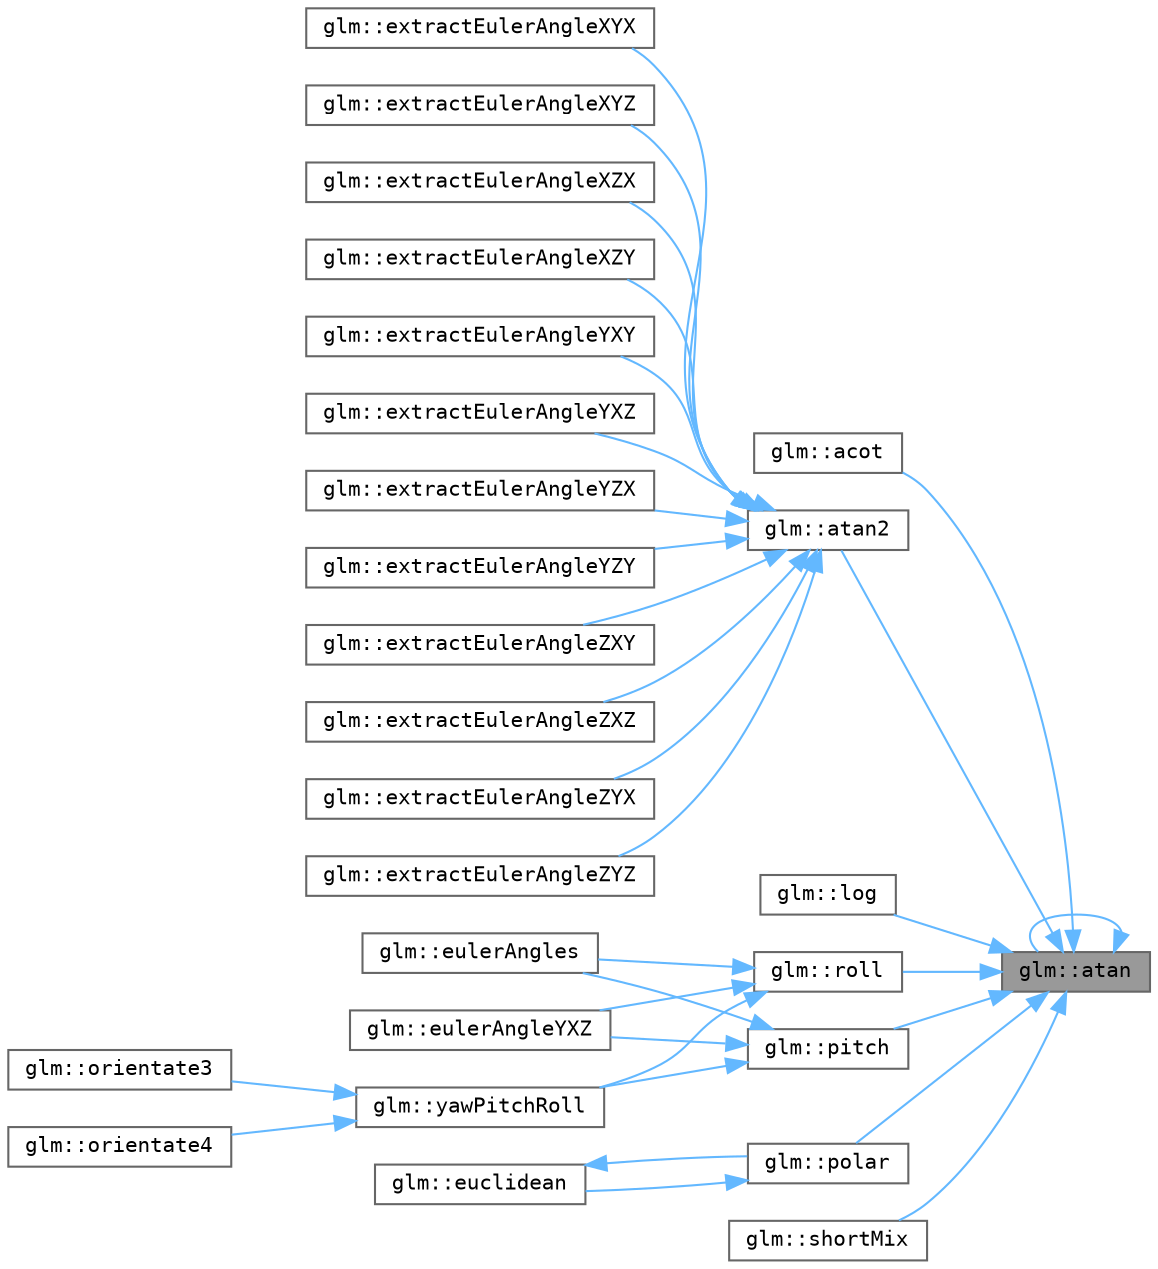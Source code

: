 digraph "glm::atan"
{
 // LATEX_PDF_SIZE
  bgcolor="transparent";
  edge [fontname=Terminal,fontsize=10,labelfontname=Helvetica,labelfontsize=10];
  node [fontname=Terminal,fontsize=10,shape=box,height=0.2,width=0.4];
  rankdir="RL";
  Node1 [label="glm::atan",height=0.2,width=0.4,color="gray40", fillcolor="grey60", style="filled", fontcolor="black",tooltip=" "];
  Node1 -> Node2 [dir="back",color="steelblue1",style="solid"];
  Node2 [label="glm::acot",height=0.2,width=0.4,color="grey40", fillcolor="white", style="filled",URL="$group__ext__scalar__reciprocal.html#gaeadfb9c9d71093f7865b2ba2ca8d104d",tooltip=" "];
  Node1 -> Node1 [dir="back",color="steelblue1",style="solid"];
  Node1 -> Node3 [dir="back",color="steelblue1",style="solid"];
  Node3 [label="glm::atan2",height=0.2,width=0.4,color="grey40", fillcolor="white", style="filled",URL="$group__gtx__compatibility.html#ga9e7b4e9a672898b8cf80ef8ab414f87a",tooltip="Arc tangent. Returns an angle whose tangent is y/x. The signs of x and y are used to determine what q..."];
  Node3 -> Node4 [dir="back",color="steelblue1",style="solid"];
  Node4 [label="glm::extractEulerAngleXYX",height=0.2,width=0.4,color="grey40", fillcolor="white", style="filled",URL="$group__gtx__euler__angles.html#gadec3152f46d46dcd32974f0a2c0a7735",tooltip=" "];
  Node3 -> Node5 [dir="back",color="steelblue1",style="solid"];
  Node5 [label="glm::extractEulerAngleXYZ",height=0.2,width=0.4,color="grey40", fillcolor="white", style="filled",URL="$group__gtx__euler__angles.html#ga866e1524edc5daaeee54cc9e11ec892e",tooltip=" "];
  Node3 -> Node6 [dir="back",color="steelblue1",style="solid"];
  Node6 [label="glm::extractEulerAngleXZX",height=0.2,width=0.4,color="grey40", fillcolor="white", style="filled",URL="$group__gtx__euler__angles.html#gaf58030785bc2cde1dcd95a04d50d64ff",tooltip=" "];
  Node3 -> Node7 [dir="back",color="steelblue1",style="solid"];
  Node7 [label="glm::extractEulerAngleXZY",height=0.2,width=0.4,color="grey40", fillcolor="white", style="filled",URL="$group__gtx__euler__angles.html#gaffe92a3c19724f523678cb67144fd569",tooltip=" "];
  Node3 -> Node8 [dir="back",color="steelblue1",style="solid"];
  Node8 [label="glm::extractEulerAngleYXY",height=0.2,width=0.4,color="grey40", fillcolor="white", style="filled",URL="$group__gtx__euler__angles.html#gae14dd2c752ed179325171f45f464c6d7",tooltip=" "];
  Node3 -> Node9 [dir="back",color="steelblue1",style="solid"];
  Node9 [label="glm::extractEulerAngleYXZ",height=0.2,width=0.4,color="grey40", fillcolor="white", style="filled",URL="$group__gtx__euler__angles.html#ga8dd77fb7274dd8916a98749b8ccb033a",tooltip=" "];
  Node3 -> Node10 [dir="back",color="steelblue1",style="solid"];
  Node10 [label="glm::extractEulerAngleYZX",height=0.2,width=0.4,color="grey40", fillcolor="white", style="filled",URL="$group__gtx__euler__angles.html#gadb39c3a164364100eff69e7db2a3269d",tooltip=" "];
  Node3 -> Node11 [dir="back",color="steelblue1",style="solid"];
  Node11 [label="glm::extractEulerAngleYZY",height=0.2,width=0.4,color="grey40", fillcolor="white", style="filled",URL="$group__gtx__euler__angles.html#gabe88a80471a85be2561430194009393a",tooltip=" "];
  Node3 -> Node12 [dir="back",color="steelblue1",style="solid"];
  Node12 [label="glm::extractEulerAngleZXY",height=0.2,width=0.4,color="grey40", fillcolor="white", style="filled",URL="$group__gtx__euler__angles.html#ga5ed7760c1140ff8ff8f8c444b8bb0612",tooltip=" "];
  Node3 -> Node13 [dir="back",color="steelblue1",style="solid"];
  Node13 [label="glm::extractEulerAngleZXZ",height=0.2,width=0.4,color="grey40", fillcolor="white", style="filled",URL="$group__gtx__euler__angles.html#ga698604d09198fa41207abc7f1a6ae6c1",tooltip=" "];
  Node3 -> Node14 [dir="back",color="steelblue1",style="solid"];
  Node14 [label="glm::extractEulerAngleZYX",height=0.2,width=0.4,color="grey40", fillcolor="white", style="filled",URL="$group__gtx__euler__angles.html#ga25c33ad5744c43d9601dc1c44a4b2696",tooltip=" "];
  Node3 -> Node15 [dir="back",color="steelblue1",style="solid"];
  Node15 [label="glm::extractEulerAngleZYZ",height=0.2,width=0.4,color="grey40", fillcolor="white", style="filled",URL="$group__gtx__euler__angles.html#ga6009526e30e85db3a40a2bb63b6c9442",tooltip=" "];
  Node1 -> Node16 [dir="back",color="steelblue1",style="solid"];
  Node16 [label="glm::log",height=0.2,width=0.4,color="grey40", fillcolor="white", style="filled",URL="$group__ext__quaternion__transform.html#gaff50b8a9c4937e7210dfb9b2e49c0cbc",tooltip=" "];
  Node1 -> Node17 [dir="back",color="steelblue1",style="solid"];
  Node17 [label="glm::pitch",height=0.2,width=0.4,color="grey40", fillcolor="white", style="filled",URL="$group__gtc__quaternion.html#ga7603e81477b46ddb448896909bc04928",tooltip=" "];
  Node17 -> Node18 [dir="back",color="steelblue1",style="solid"];
  Node18 [label="glm::eulerAngles",height=0.2,width=0.4,color="grey40", fillcolor="white", style="filled",URL="$group__gtc__quaternion.html#gad3117cce1d062f28ed9bbadabcdac8fc",tooltip=" "];
  Node17 -> Node19 [dir="back",color="steelblue1",style="solid"];
  Node19 [label="glm::eulerAngleYXZ",height=0.2,width=0.4,color="grey40", fillcolor="white", style="filled",URL="$group__gtx__euler__angles.html#ga3f6cc50ed7cea176ec4ef73a88d19b30",tooltip=" "];
  Node17 -> Node20 [dir="back",color="steelblue1",style="solid"];
  Node20 [label="glm::yawPitchRoll",height=0.2,width=0.4,color="grey40", fillcolor="white", style="filled",URL="$group__gtx__euler__angles.html#gaf9483e883509aad2888188699f9c63ed",tooltip=" "];
  Node20 -> Node21 [dir="back",color="steelblue1",style="solid"];
  Node21 [label="glm::orientate3",height=0.2,width=0.4,color="grey40", fillcolor="white", style="filled",URL="$group__gtx__euler__angles.html#ga51f0ff190eac49b24be115b5bf18ef54",tooltip=" "];
  Node20 -> Node22 [dir="back",color="steelblue1",style="solid"];
  Node22 [label="glm::orientate4",height=0.2,width=0.4,color="grey40", fillcolor="white", style="filled",URL="$group__gtx__euler__angles.html#gaf833e7060d90ba20ae9b54e9d8cd7aad",tooltip=" "];
  Node1 -> Node23 [dir="back",color="steelblue1",style="solid"];
  Node23 [label="glm::polar",height=0.2,width=0.4,color="grey40", fillcolor="white", style="filled",URL="$group__gtx__polar__coordinates.html#gaba267270e686615d598de0ffda7bd484",tooltip=" "];
  Node23 -> Node24 [dir="back",color="steelblue1",style="solid"];
  Node24 [label="glm::euclidean",height=0.2,width=0.4,color="grey40", fillcolor="white", style="filled",URL="$group__gtx__polar__coordinates.html#gabce39068644e280c949d18cfec3fcc12",tooltip=" "];
  Node24 -> Node23 [dir="back",color="steelblue1",style="solid"];
  Node1 -> Node25 [dir="back",color="steelblue1",style="solid"];
  Node25 [label="glm::roll",height=0.2,width=0.4,color="grey40", fillcolor="white", style="filled",URL="$group__gtc__quaternion.html#ga0cc5ad970d0b00829b139fe0fe5a1e13",tooltip=" "];
  Node25 -> Node18 [dir="back",color="steelblue1",style="solid"];
  Node25 -> Node19 [dir="back",color="steelblue1",style="solid"];
  Node25 -> Node20 [dir="back",color="steelblue1",style="solid"];
  Node1 -> Node26 [dir="back",color="steelblue1",style="solid"];
  Node26 [label="glm::shortMix",height=0.2,width=0.4,color="grey40", fillcolor="white", style="filled",URL="$group__gtx__quaternion.html#gaa67d8a157c0c4df05354aafd2e40aa72",tooltip=" "];
}
